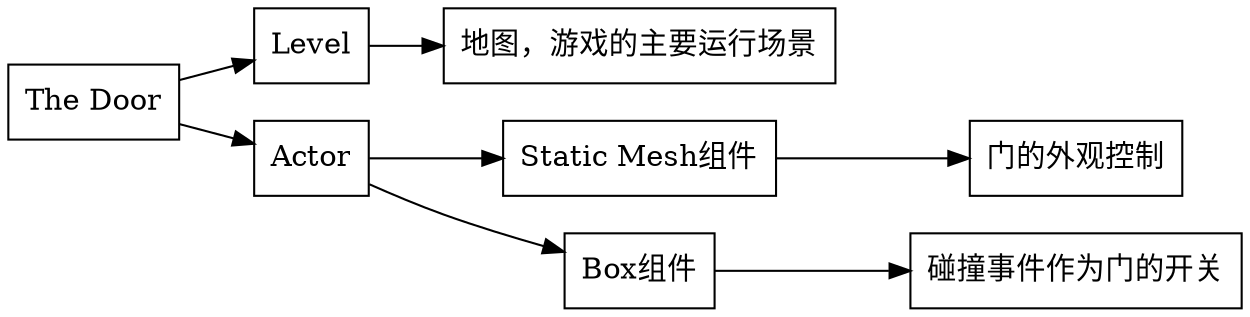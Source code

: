 digraph G {
    rankdir=LR
    door [ label = "The Door" shape = box ]
    level [ label = "Level" shape = box ]
    level_comment [ label = "地图，游戏的主要运行场景" shape = box ]
    actor [ label = "Actor" shape = box ]
    mesh [ label = "Static Mesh组件" shape = box ]
    mesh_comment [ label = "门的外观控制" shape = box ]
    box [ label = "Box组件" shape = box ]
    box_comment [ label = "碰撞事件作为门的开关" shape = box ]

    door -> level -> level_comment
    door -> actor
    actor -> mesh -> mesh_comment
    actor -> box -> box_comment
}